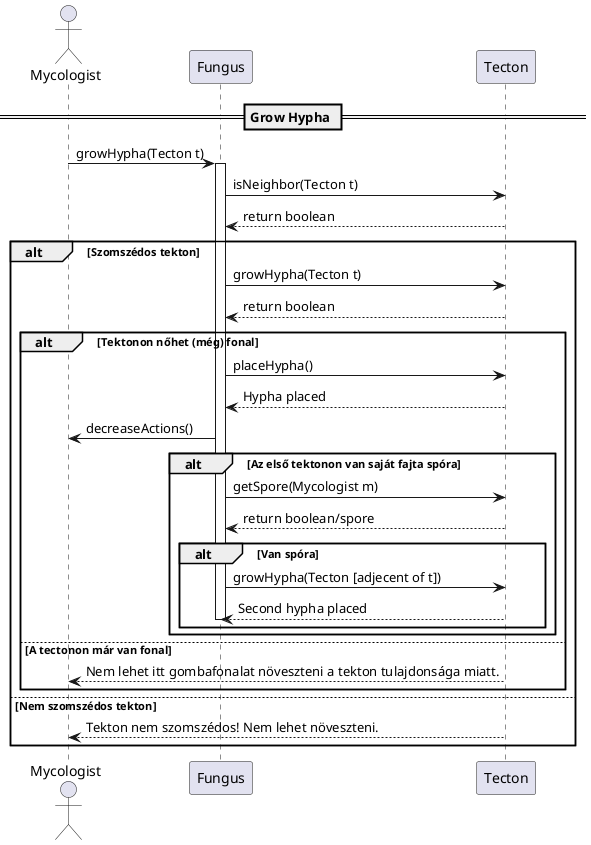 @startuml

== Grow Hypha ==

actor Mycologist
participant Fungus
participant Tecton

Mycologist -> Fungus: growHypha(Tecton t)
activate Fungus

Fungus -> Tecton: isNeighbor(Tecton t)
Tecton --> Fungus: return boolean

alt Szomszédos tekton
    ' Tud-e fonalat növeszteni. Show dont tell
    Fungus -> Tecton: growHypha(Tecton t)
    Tecton --> Fungus: return boolean
    
    alt Tektonon nőhet (még) fonal 
        Fungus -> Tecton: placeHypha()
        Tecton --> Fungus: Hypha placed
        Fungus -> Mycologist: decreaseActions()
        
        alt Az első tektonon van saját fajta spóra
            Fungus -> Tecton: getSpore(Mycologist m)
            Tecton --> Fungus: return boolean/spore
            
            alt Van spóra
                ' tehát a szomszéd szomszédjéra is növesztheti
                Fungus -> Tecton: growHypha(Tecton [adjecent of t])
                Tecton --> Fungus: Second hypha placed
                deactivate Fungus
            end
        end
    else A tectonon már van fonal 
        Tecton --> Mycologist: Nem lehet itt gombafonalat növeszteni a tekton tulajdonsága miatt.
    end
else Nem szomszédos tekton
    Tecton --> Mycologist: Tekton nem szomszédos! Nem lehet növeszteni. 
end


@enduml